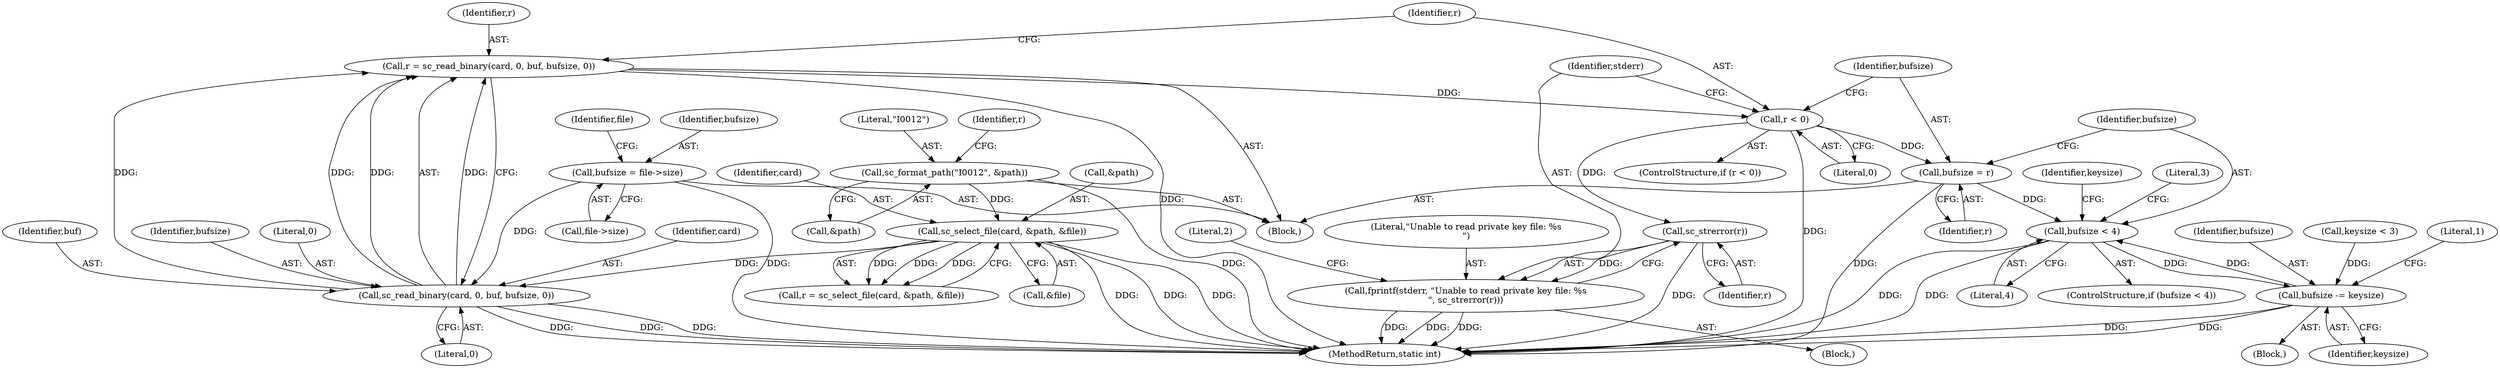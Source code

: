 digraph "0_OpenSC_360e95d45ac4123255a4c796db96337f332160ad#diff-d643a0fa169471dbf2912f4866dc49c5_8@API" {
"1000167" [label="(Call,r = sc_read_binary(card, 0, buf, bufsize, 0))"];
"1000169" [label="(Call,sc_read_binary(card, 0, buf, bufsize, 0))"];
"1000127" [label="(Call,sc_select_file(card, &path, &file))"];
"1000121" [label="(Call,sc_format_path(\"I0012\", &path))"];
"1000160" [label="(Call,bufsize = file->size)"];
"1000176" [label="(Call,r < 0)"];
"1000183" [label="(Call,sc_strerror(r))"];
"1000180" [label="(Call,fprintf(stderr, \"Unable to read private key file: %s\n\", sc_strerror(r)))"];
"1000187" [label="(Call,bufsize = r)"];
"1000193" [label="(Call,bufsize < 4)"];
"1000230" [label="(Call,bufsize -= keysize)"];
"1000129" [label="(Call,&path)"];
"1000233" [label="(Literal,1)"];
"1000174" [label="(Literal,0)"];
"1000170" [label="(Identifier,card)"];
"1000175" [label="(ControlStructure,if (r < 0))"];
"1000166" [label="(Identifier,file)"];
"1000126" [label="(Identifier,r)"];
"1000188" [label="(Identifier,bufsize)"];
"1000191" [label="(Block,)"];
"1000186" [label="(Literal,2)"];
"1000131" [label="(Call,&file)"];
"1000231" [label="(Identifier,bufsize)"];
"1000199" [label="(Identifier,keysize)"];
"1000183" [label="(Call,sc_strerror(r))"];
"1000127" [label="(Call,sc_select_file(card, &path, &file))"];
"1000194" [label="(Identifier,bufsize)"];
"1000172" [label="(Identifier,buf)"];
"1000178" [label="(Literal,0)"];
"1000189" [label="(Identifier,r)"];
"1000197" [label="(Literal,3)"];
"1000162" [label="(Call,file->size)"];
"1000249" [label="(MethodReturn,static int)"];
"1000121" [label="(Call,sc_format_path(\"I0012\", &path))"];
"1000173" [label="(Identifier,bufsize)"];
"1000169" [label="(Call,sc_read_binary(card, 0, buf, bufsize, 0))"];
"1000195" [label="(Literal,4)"];
"1000187" [label="(Call,bufsize = r)"];
"1000122" [label="(Literal,\"I0012\")"];
"1000177" [label="(Identifier,r)"];
"1000167" [label="(Call,r = sc_read_binary(card, 0, buf, bufsize, 0))"];
"1000182" [label="(Literal,\"Unable to read private key file: %s\n\")"];
"1000102" [label="(Block,)"];
"1000168" [label="(Identifier,r)"];
"1000128" [label="(Identifier,card)"];
"1000171" [label="(Literal,0)"];
"1000123" [label="(Call,&path)"];
"1000125" [label="(Call,r = sc_select_file(card, &path, &file))"];
"1000180" [label="(Call,fprintf(stderr, \"Unable to read private key file: %s\n\", sc_strerror(r)))"];
"1000193" [label="(Call,bufsize < 4)"];
"1000192" [label="(ControlStructure,if (bufsize < 4))"];
"1000232" [label="(Identifier,keysize)"];
"1000230" [label="(Call,bufsize -= keysize)"];
"1000160" [label="(Call,bufsize = file->size)"];
"1000181" [label="(Identifier,stderr)"];
"1000179" [label="(Block,)"];
"1000176" [label="(Call,r < 0)"];
"1000215" [label="(Call,keysize < 3)"];
"1000161" [label="(Identifier,bufsize)"];
"1000184" [label="(Identifier,r)"];
"1000167" -> "1000102"  [label="AST: "];
"1000167" -> "1000169"  [label="CFG: "];
"1000168" -> "1000167"  [label="AST: "];
"1000169" -> "1000167"  [label="AST: "];
"1000177" -> "1000167"  [label="CFG: "];
"1000167" -> "1000249"  [label="DDG: "];
"1000169" -> "1000167"  [label="DDG: "];
"1000169" -> "1000167"  [label="DDG: "];
"1000169" -> "1000167"  [label="DDG: "];
"1000169" -> "1000167"  [label="DDG: "];
"1000167" -> "1000176"  [label="DDG: "];
"1000169" -> "1000174"  [label="CFG: "];
"1000170" -> "1000169"  [label="AST: "];
"1000171" -> "1000169"  [label="AST: "];
"1000172" -> "1000169"  [label="AST: "];
"1000173" -> "1000169"  [label="AST: "];
"1000174" -> "1000169"  [label="AST: "];
"1000169" -> "1000249"  [label="DDG: "];
"1000169" -> "1000249"  [label="DDG: "];
"1000169" -> "1000249"  [label="DDG: "];
"1000127" -> "1000169"  [label="DDG: "];
"1000160" -> "1000169"  [label="DDG: "];
"1000127" -> "1000125"  [label="AST: "];
"1000127" -> "1000131"  [label="CFG: "];
"1000128" -> "1000127"  [label="AST: "];
"1000129" -> "1000127"  [label="AST: "];
"1000131" -> "1000127"  [label="AST: "];
"1000125" -> "1000127"  [label="CFG: "];
"1000127" -> "1000249"  [label="DDG: "];
"1000127" -> "1000249"  [label="DDG: "];
"1000127" -> "1000249"  [label="DDG: "];
"1000127" -> "1000125"  [label="DDG: "];
"1000127" -> "1000125"  [label="DDG: "];
"1000127" -> "1000125"  [label="DDG: "];
"1000121" -> "1000127"  [label="DDG: "];
"1000121" -> "1000102"  [label="AST: "];
"1000121" -> "1000123"  [label="CFG: "];
"1000122" -> "1000121"  [label="AST: "];
"1000123" -> "1000121"  [label="AST: "];
"1000126" -> "1000121"  [label="CFG: "];
"1000121" -> "1000249"  [label="DDG: "];
"1000160" -> "1000102"  [label="AST: "];
"1000160" -> "1000162"  [label="CFG: "];
"1000161" -> "1000160"  [label="AST: "];
"1000162" -> "1000160"  [label="AST: "];
"1000166" -> "1000160"  [label="CFG: "];
"1000160" -> "1000249"  [label="DDG: "];
"1000176" -> "1000175"  [label="AST: "];
"1000176" -> "1000178"  [label="CFG: "];
"1000177" -> "1000176"  [label="AST: "];
"1000178" -> "1000176"  [label="AST: "];
"1000181" -> "1000176"  [label="CFG: "];
"1000188" -> "1000176"  [label="CFG: "];
"1000176" -> "1000249"  [label="DDG: "];
"1000176" -> "1000183"  [label="DDG: "];
"1000176" -> "1000187"  [label="DDG: "];
"1000183" -> "1000180"  [label="AST: "];
"1000183" -> "1000184"  [label="CFG: "];
"1000184" -> "1000183"  [label="AST: "];
"1000180" -> "1000183"  [label="CFG: "];
"1000183" -> "1000249"  [label="DDG: "];
"1000183" -> "1000180"  [label="DDG: "];
"1000180" -> "1000179"  [label="AST: "];
"1000181" -> "1000180"  [label="AST: "];
"1000182" -> "1000180"  [label="AST: "];
"1000186" -> "1000180"  [label="CFG: "];
"1000180" -> "1000249"  [label="DDG: "];
"1000180" -> "1000249"  [label="DDG: "];
"1000180" -> "1000249"  [label="DDG: "];
"1000187" -> "1000102"  [label="AST: "];
"1000187" -> "1000189"  [label="CFG: "];
"1000188" -> "1000187"  [label="AST: "];
"1000189" -> "1000187"  [label="AST: "];
"1000194" -> "1000187"  [label="CFG: "];
"1000187" -> "1000249"  [label="DDG: "];
"1000187" -> "1000193"  [label="DDG: "];
"1000193" -> "1000192"  [label="AST: "];
"1000193" -> "1000195"  [label="CFG: "];
"1000194" -> "1000193"  [label="AST: "];
"1000195" -> "1000193"  [label="AST: "];
"1000197" -> "1000193"  [label="CFG: "];
"1000199" -> "1000193"  [label="CFG: "];
"1000193" -> "1000249"  [label="DDG: "];
"1000193" -> "1000249"  [label="DDG: "];
"1000230" -> "1000193"  [label="DDG: "];
"1000193" -> "1000230"  [label="DDG: "];
"1000230" -> "1000191"  [label="AST: "];
"1000230" -> "1000232"  [label="CFG: "];
"1000231" -> "1000230"  [label="AST: "];
"1000232" -> "1000230"  [label="AST: "];
"1000233" -> "1000230"  [label="CFG: "];
"1000230" -> "1000249"  [label="DDG: "];
"1000230" -> "1000249"  [label="DDG: "];
"1000215" -> "1000230"  [label="DDG: "];
}
